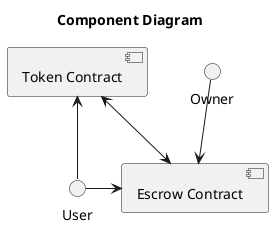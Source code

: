 @startuml

title Component Diagram

interface "Owner" as OW
interface "User" as US

[Escrow Contract] as ESC
[Token Contract] as TC

OW --> ESC
TC <--> ESC

US -left-> TC
US -right-> ESC
@enduml
